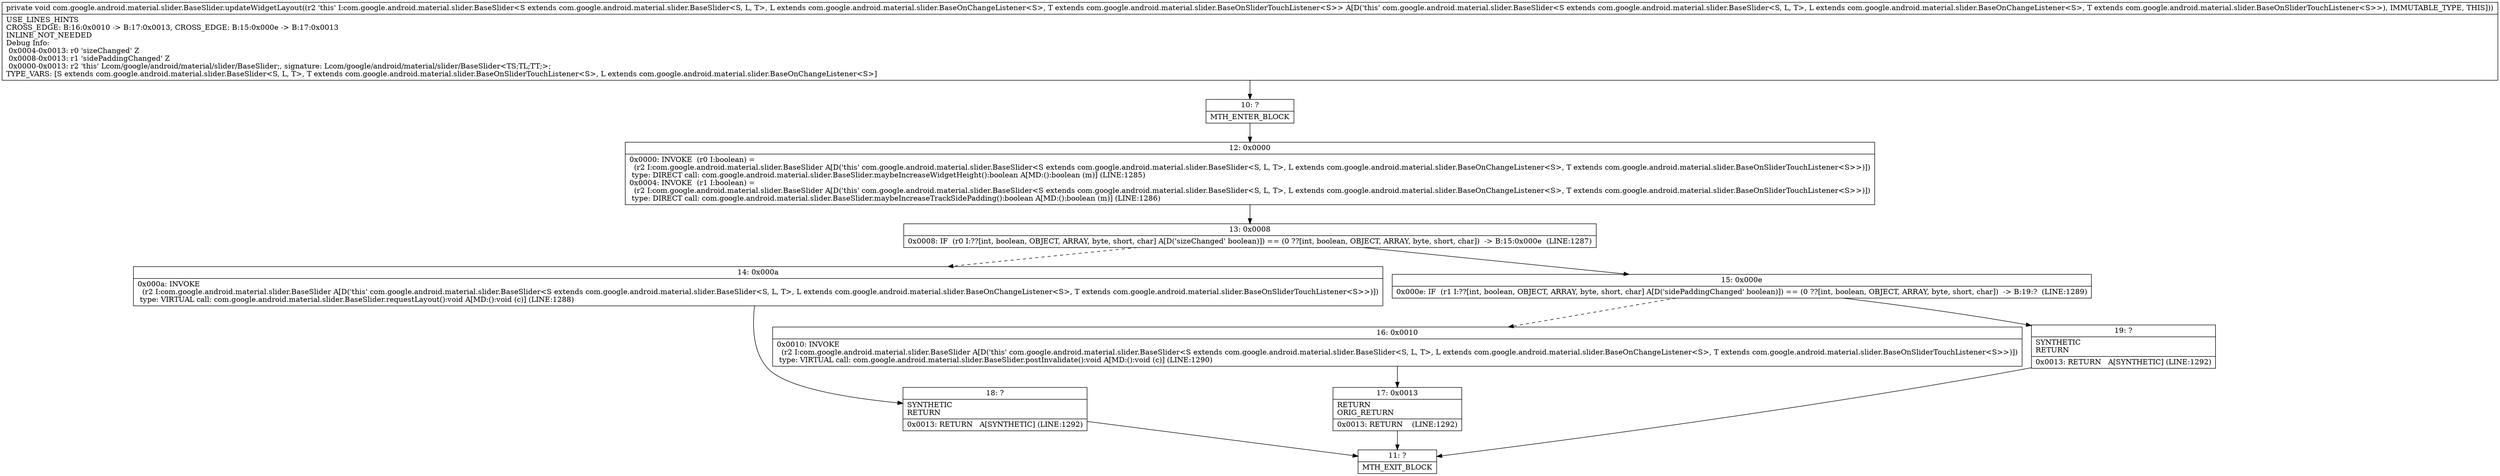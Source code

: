 digraph "CFG forcom.google.android.material.slider.BaseSlider.updateWidgetLayout()V" {
Node_10 [shape=record,label="{10\:\ ?|MTH_ENTER_BLOCK\l}"];
Node_12 [shape=record,label="{12\:\ 0x0000|0x0000: INVOKE  (r0 I:boolean) = \l  (r2 I:com.google.android.material.slider.BaseSlider A[D('this' com.google.android.material.slider.BaseSlider\<S extends com.google.android.material.slider.BaseSlider\<S, L, T\>, L extends com.google.android.material.slider.BaseOnChangeListener\<S\>, T extends com.google.android.material.slider.BaseOnSliderTouchListener\<S\>\>)])\l type: DIRECT call: com.google.android.material.slider.BaseSlider.maybeIncreaseWidgetHeight():boolean A[MD:():boolean (m)] (LINE:1285)\l0x0004: INVOKE  (r1 I:boolean) = \l  (r2 I:com.google.android.material.slider.BaseSlider A[D('this' com.google.android.material.slider.BaseSlider\<S extends com.google.android.material.slider.BaseSlider\<S, L, T\>, L extends com.google.android.material.slider.BaseOnChangeListener\<S\>, T extends com.google.android.material.slider.BaseOnSliderTouchListener\<S\>\>)])\l type: DIRECT call: com.google.android.material.slider.BaseSlider.maybeIncreaseTrackSidePadding():boolean A[MD:():boolean (m)] (LINE:1286)\l}"];
Node_13 [shape=record,label="{13\:\ 0x0008|0x0008: IF  (r0 I:??[int, boolean, OBJECT, ARRAY, byte, short, char] A[D('sizeChanged' boolean)]) == (0 ??[int, boolean, OBJECT, ARRAY, byte, short, char])  \-\> B:15:0x000e  (LINE:1287)\l}"];
Node_14 [shape=record,label="{14\:\ 0x000a|0x000a: INVOKE  \l  (r2 I:com.google.android.material.slider.BaseSlider A[D('this' com.google.android.material.slider.BaseSlider\<S extends com.google.android.material.slider.BaseSlider\<S, L, T\>, L extends com.google.android.material.slider.BaseOnChangeListener\<S\>, T extends com.google.android.material.slider.BaseOnSliderTouchListener\<S\>\>)])\l type: VIRTUAL call: com.google.android.material.slider.BaseSlider.requestLayout():void A[MD:():void (c)] (LINE:1288)\l}"];
Node_18 [shape=record,label="{18\:\ ?|SYNTHETIC\lRETURN\l|0x0013: RETURN   A[SYNTHETIC] (LINE:1292)\l}"];
Node_11 [shape=record,label="{11\:\ ?|MTH_EXIT_BLOCK\l}"];
Node_15 [shape=record,label="{15\:\ 0x000e|0x000e: IF  (r1 I:??[int, boolean, OBJECT, ARRAY, byte, short, char] A[D('sidePaddingChanged' boolean)]) == (0 ??[int, boolean, OBJECT, ARRAY, byte, short, char])  \-\> B:19:?  (LINE:1289)\l}"];
Node_16 [shape=record,label="{16\:\ 0x0010|0x0010: INVOKE  \l  (r2 I:com.google.android.material.slider.BaseSlider A[D('this' com.google.android.material.slider.BaseSlider\<S extends com.google.android.material.slider.BaseSlider\<S, L, T\>, L extends com.google.android.material.slider.BaseOnChangeListener\<S\>, T extends com.google.android.material.slider.BaseOnSliderTouchListener\<S\>\>)])\l type: VIRTUAL call: com.google.android.material.slider.BaseSlider.postInvalidate():void A[MD:():void (c)] (LINE:1290)\l}"];
Node_17 [shape=record,label="{17\:\ 0x0013|RETURN\lORIG_RETURN\l|0x0013: RETURN    (LINE:1292)\l}"];
Node_19 [shape=record,label="{19\:\ ?|SYNTHETIC\lRETURN\l|0x0013: RETURN   A[SYNTHETIC] (LINE:1292)\l}"];
MethodNode[shape=record,label="{private void com.google.android.material.slider.BaseSlider.updateWidgetLayout((r2 'this' I:com.google.android.material.slider.BaseSlider\<S extends com.google.android.material.slider.BaseSlider\<S, L, T\>, L extends com.google.android.material.slider.BaseOnChangeListener\<S\>, T extends com.google.android.material.slider.BaseOnSliderTouchListener\<S\>\> A[D('this' com.google.android.material.slider.BaseSlider\<S extends com.google.android.material.slider.BaseSlider\<S, L, T\>, L extends com.google.android.material.slider.BaseOnChangeListener\<S\>, T extends com.google.android.material.slider.BaseOnSliderTouchListener\<S\>\>), IMMUTABLE_TYPE, THIS]))  | USE_LINES_HINTS\lCROSS_EDGE: B:16:0x0010 \-\> B:17:0x0013, CROSS_EDGE: B:15:0x000e \-\> B:17:0x0013\lINLINE_NOT_NEEDED\lDebug Info:\l  0x0004\-0x0013: r0 'sizeChanged' Z\l  0x0008\-0x0013: r1 'sidePaddingChanged' Z\l  0x0000\-0x0013: r2 'this' Lcom\/google\/android\/material\/slider\/BaseSlider;, signature: Lcom\/google\/android\/material\/slider\/BaseSlider\<TS;TL;TT;\>;\lTYPE_VARS: [S extends com.google.android.material.slider.BaseSlider\<S, L, T\>, T extends com.google.android.material.slider.BaseOnSliderTouchListener\<S\>, L extends com.google.android.material.slider.BaseOnChangeListener\<S\>]\l}"];
MethodNode -> Node_10;Node_10 -> Node_12;
Node_12 -> Node_13;
Node_13 -> Node_14[style=dashed];
Node_13 -> Node_15;
Node_14 -> Node_18;
Node_18 -> Node_11;
Node_15 -> Node_16[style=dashed];
Node_15 -> Node_19;
Node_16 -> Node_17;
Node_17 -> Node_11;
Node_19 -> Node_11;
}

